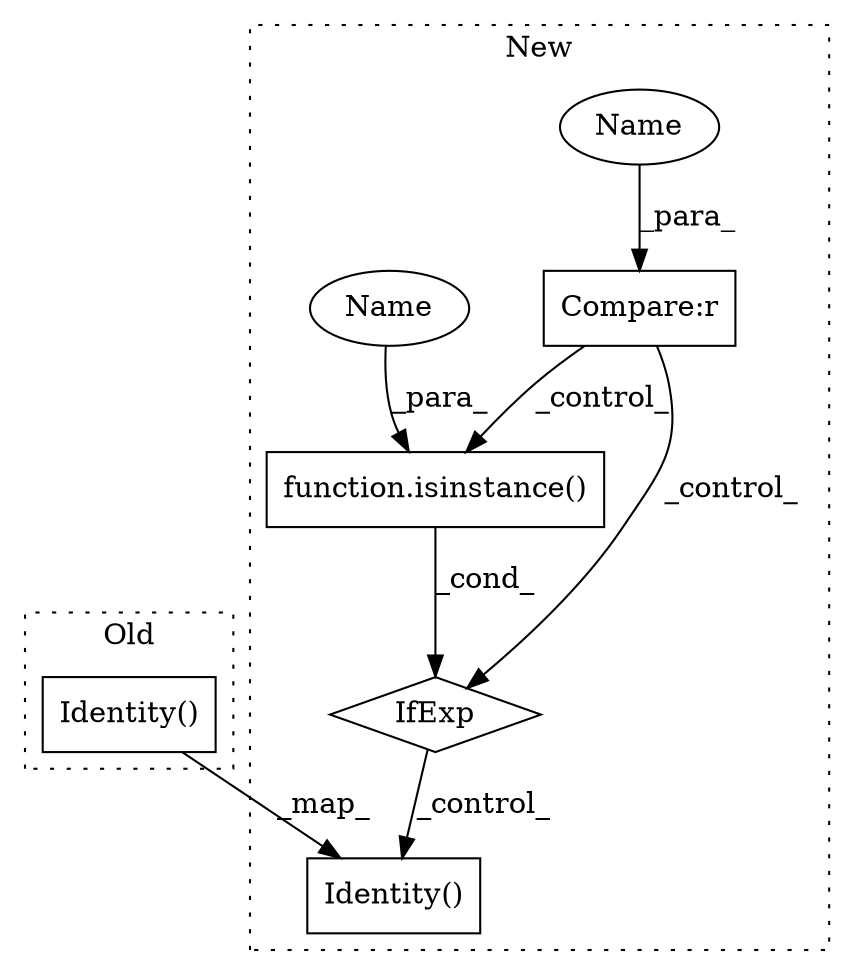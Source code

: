 digraph G {
subgraph cluster0 {
1 [label="Identity()" a="75" s="985" l="13" shape="box"];
label = "Old";
style="dotted";
}
subgraph cluster1 {
2 [label="Identity()" a="75" s="1033" l="13" shape="box"];
3 [label="IfExp" a="51" s="997,1027" l="4,6" shape="diamond"];
4 [label="Compare:r" a="40" s="976" l="11" shape="box"];
5 [label="function.isinstance()" a="75" s="1001,1026" l="11,1" shape="box"];
6 [label="Name" a="87" s="976" l="3" shape="ellipse"];
7 [label="Name" a="87" s="1012" l="3" shape="ellipse"];
label = "New";
style="dotted";
}
1 -> 2 [label="_map_"];
3 -> 2 [label="_control_"];
4 -> 3 [label="_control_"];
4 -> 5 [label="_control_"];
5 -> 3 [label="_cond_"];
6 -> 4 [label="_para_"];
7 -> 5 [label="_para_"];
}